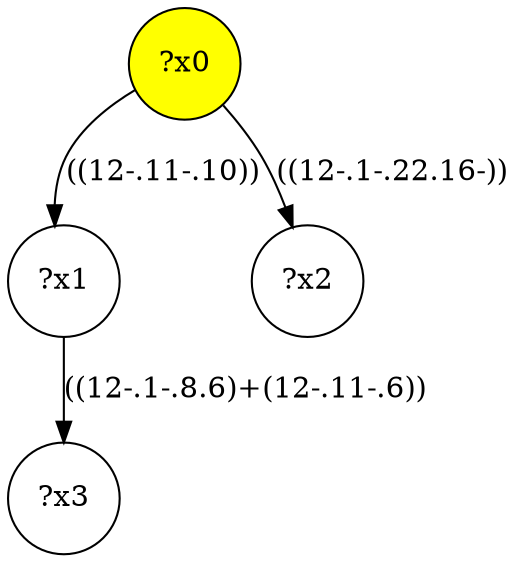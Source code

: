 digraph g {
	x0 [fillcolor="yellow", style="filled," shape=circle, label="?x0"];
	x1 [shape=circle, label="?x1"];
	x0 -> x1 [label="((12-.11-.10))"];
	x2 [shape=circle, label="?x2"];
	x0 -> x2 [label="((12-.1-.22.16-))"];
	x3 [shape=circle, label="?x3"];
	x1 -> x3 [label="((12-.1-.8.6)+(12-.11-.6))"];
}
